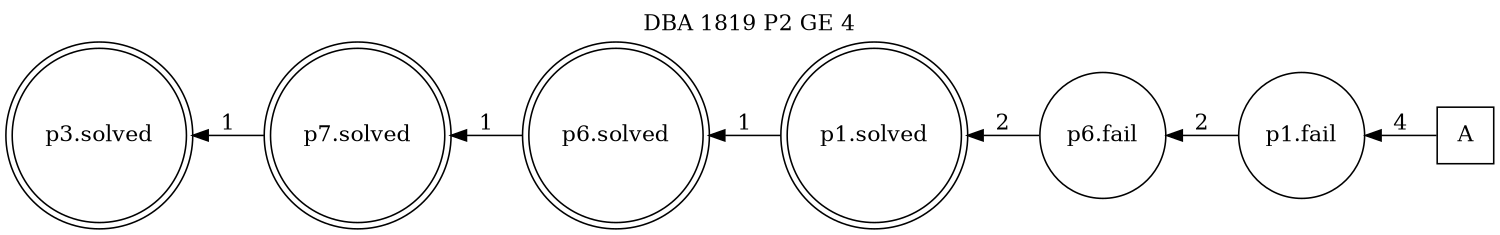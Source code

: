 digraph DBA_1819_P2_GE_4_GOOD {
labelloc="tl"
label= " DBA 1819 P2 GE 4 "
rankdir="RL";
graph [ size=" 10 , 10 !"]

"A" [shape="square" label="A"]
"p1.fail" [shape="circle" label="p1.fail"]
"p6.fail" [shape="circle" label="p6.fail"]
"p1.solved" [shape="doublecircle" label="p1.solved"]
"p6.solved" [shape="doublecircle" label="p6.solved"]
"p7.solved" [shape="doublecircle" label="p7.solved"]
"p3.solved" [shape="doublecircle" label="p3.solved"]
"A" -> "p1.fail" [ label=4]
"p1.fail" -> "p6.fail" [ label=2]
"p6.fail" -> "p1.solved" [ label=2]
"p1.solved" -> "p6.solved" [ label=1]
"p6.solved" -> "p7.solved" [ label=1]
"p7.solved" -> "p3.solved" [ label=1]
}
